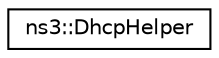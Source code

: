 digraph "Graphical Class Hierarchy"
{
 // LATEX_PDF_SIZE
  edge [fontname="Helvetica",fontsize="10",labelfontname="Helvetica",labelfontsize="10"];
  node [fontname="Helvetica",fontsize="10",shape=record];
  rankdir="LR";
  Node0 [label="ns3::DhcpHelper",height=0.2,width=0.4,color="black", fillcolor="white", style="filled",URL="$classns3_1_1_dhcp_helper.html",tooltip="The helper class used to configure and install DHCP applications on nodes."];
}
